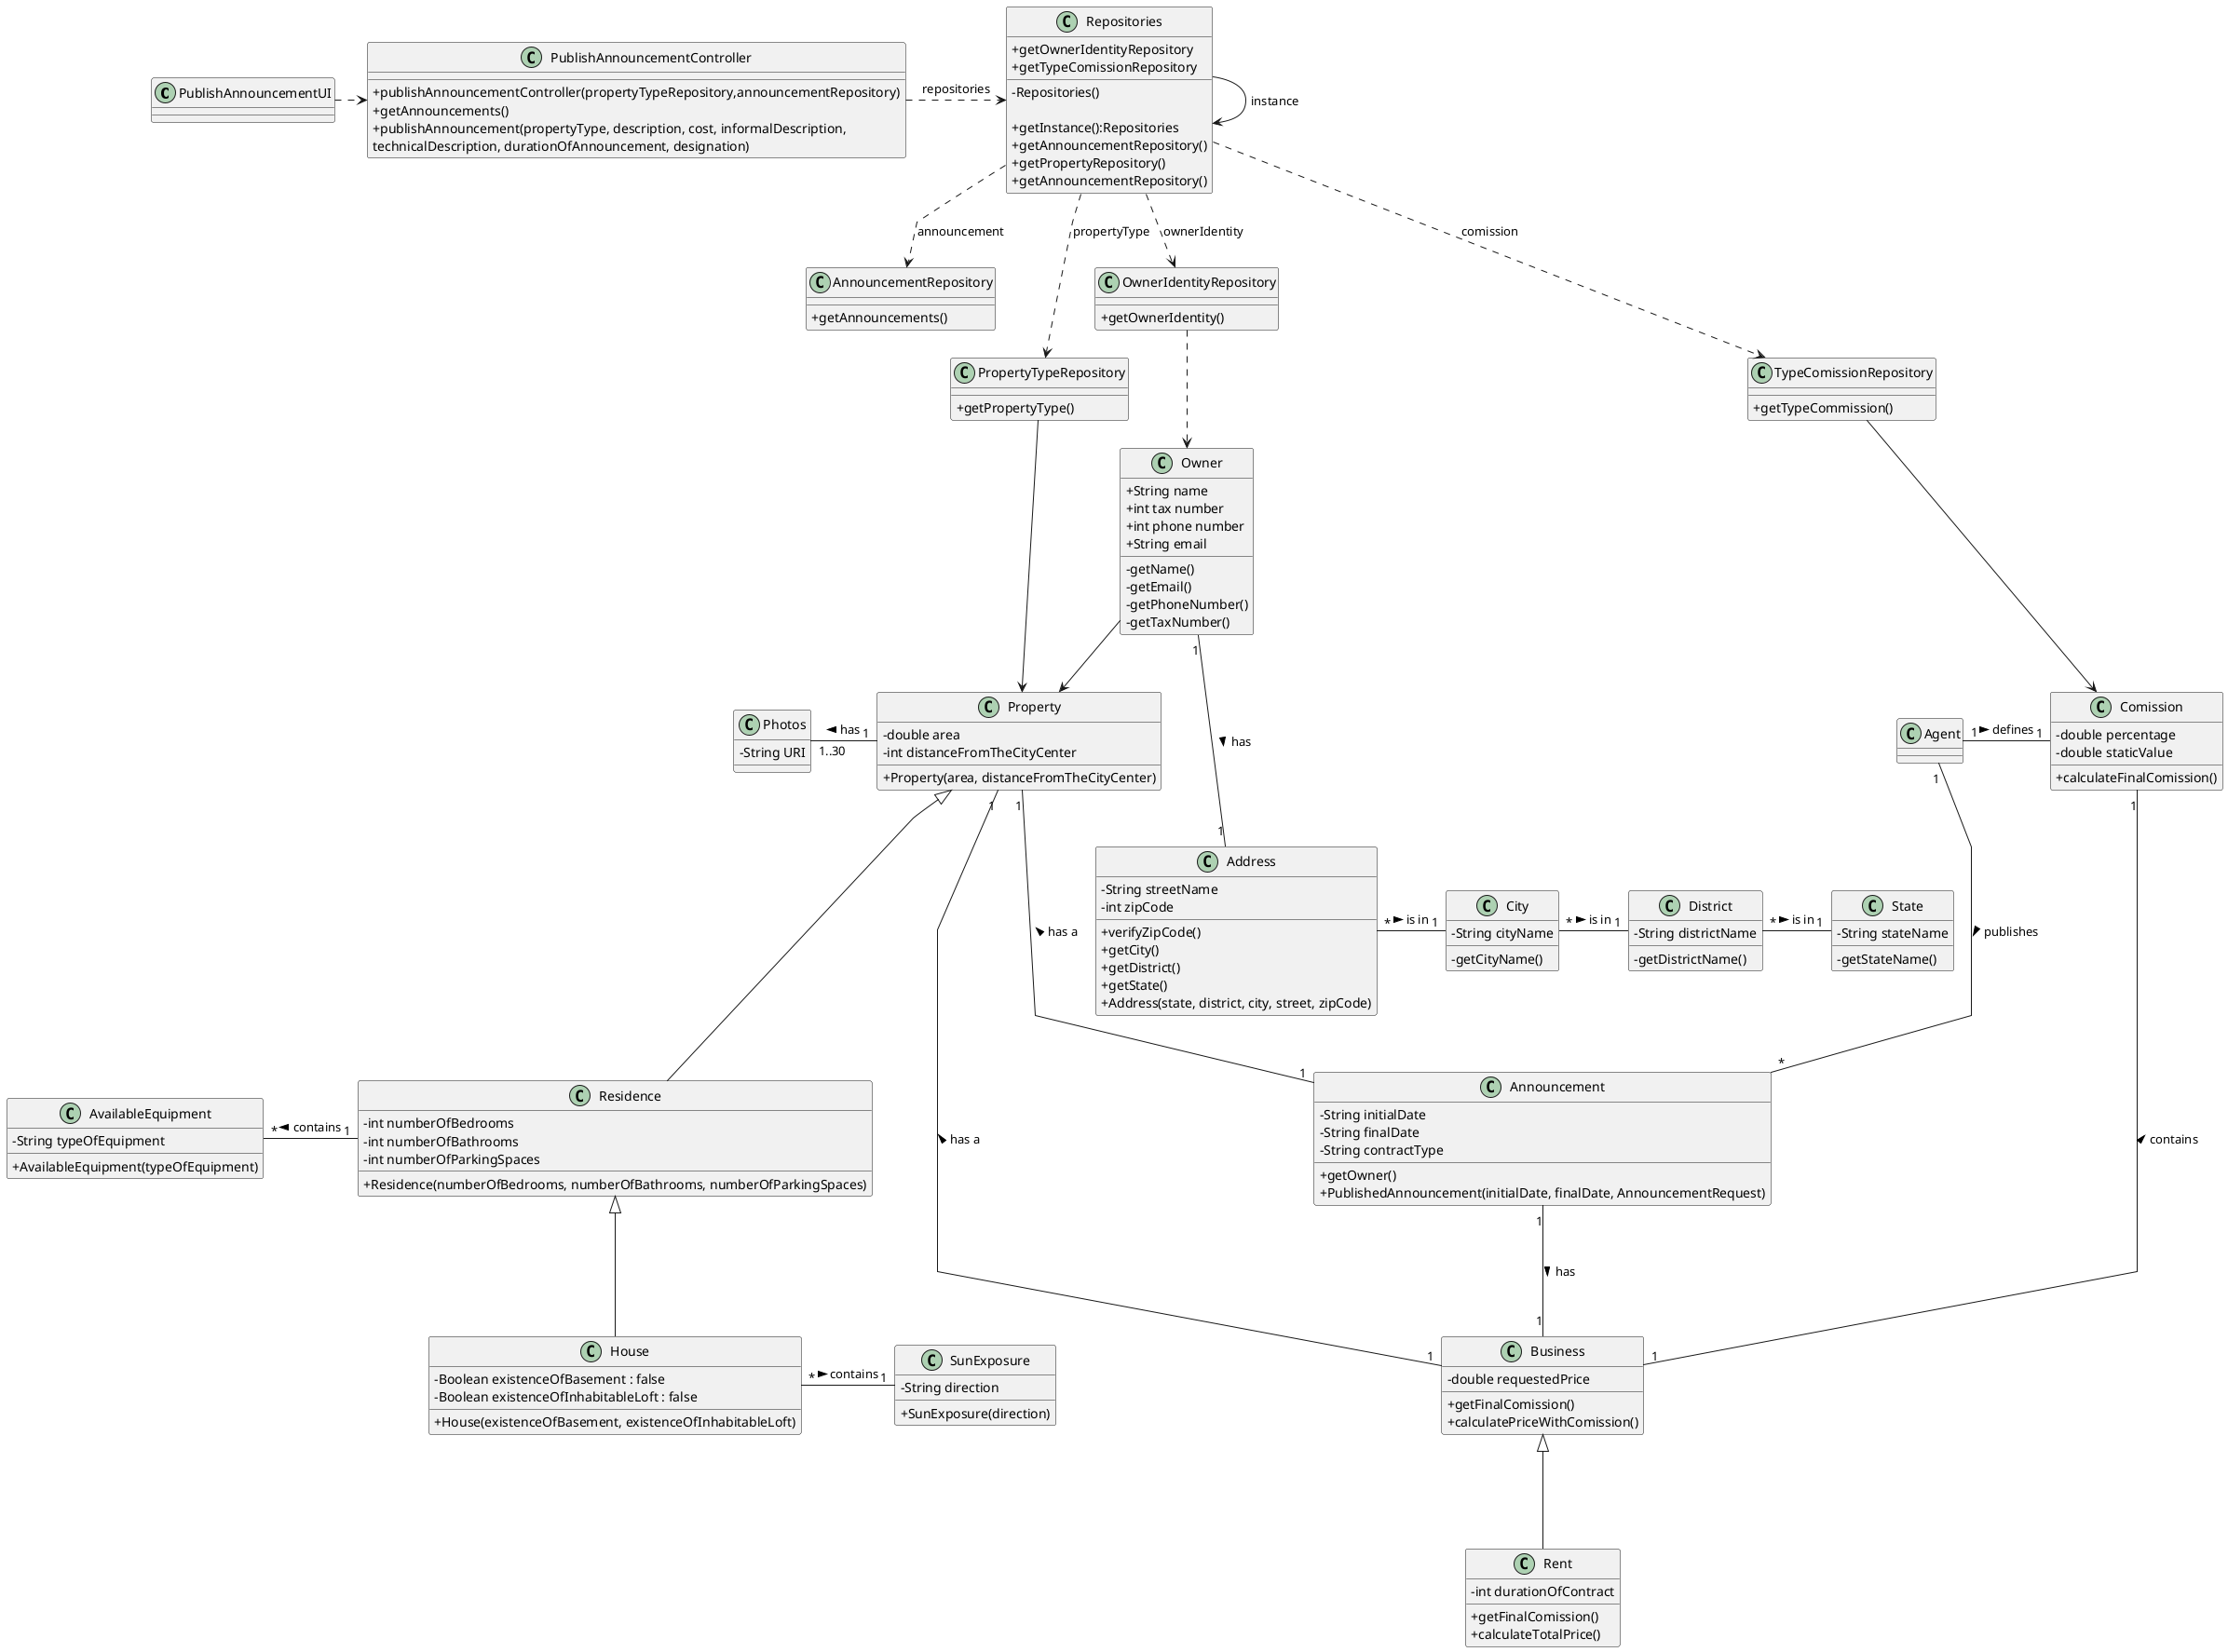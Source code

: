 @startuml
'skinparam monochrome true
skinparam packageStyle rectangle
skinparam shadowing false
skinparam linetype polyline
'skinparam linetype orto

skinparam classAttributeIconSize 0

'left to right direction


class PublishAnnouncementUI


class PublishAnnouncementController {
    + publishAnnouncementController(propertyTypeRepository,announcementRepository)
    + getAnnouncements()
    + publishAnnouncement(propertyType, description, cost, informalDescription,\ntechnicalDescription, durationOfAnnouncement, designation)
}

PublishAnnouncementUI .> PublishAnnouncementController

class Repositories {
-Repositories()

+getInstance():Repositories
+getAnnouncementRepository()
+getPropertyRepository()
+getOwnerIdentityRepository
+getTypeComissionRepository

}

class AnnouncementRepository {
    + getAnnouncements()
}

class PropertyTypeRepository{
    + getPropertyType()
}

class OwnerIdentityRepository{
+getOwnerIdentity()
}

class TypeComissionRepository{
+ getTypeCommission()
}





class Property {
    - double area
    - int distanceFromTheCityCenter

    +Property(area, distanceFromTheCityCenter)
}

class Photos{
    - String URI
}

class House {
    - Boolean existenceOfBasement : false
    - Boolean existenceOfInhabitableLoft : false

    +House(existenceOfBasement, existenceOfInhabitableLoft)
}

class Residence {
 - int numberOfBedrooms
 - int numberOfBathrooms
 - int numberOfParkingSpaces

    +Residence(numberOfBedrooms, numberOfBathrooms, numberOfParkingSpaces)
}

class SunExposure {
    - String direction

    +SunExposure(direction)
}

class AvailableEquipment {
    - String typeOfEquipment

    +AvailableEquipment(typeOfEquipment)
}





class Owner{
+String name
+int tax number
+int phone number
+String email

-getName()
-getEmail()
-getPhoneNumber()
-getTaxNumber()
}

class Address {
    -String streetName
    -int zipCode

    +verifyZipCode()
    +getCity()
    +getDistrict()
    +getState()
    +Address(state, district, city, street, zipCode)

}

class City {
    - String cityName

    -getCityName()
}

class District {
    - String districtName

    -getDistrictName()
}

class State {
    - String stateName

    -getStateName()
}






class Comission{
     - double percentage
     - double staticValue

    + calculateFinalComission()
}


class Rent {
    - int durationOfContract

    +getFinalComission()
    +calculateTotalPrice()
}

class Announcement {
    - String initialDate
    - String finalDate
    - String contractType

    +getOwner()
    +PublishedAnnouncement(initialDate, finalDate, AnnouncementRequest)
}

class Business {
    - double requestedPrice

    +getFinalComission()
    +calculatePriceWithComission()
}

class Repositories
{
    + getAnnouncementRepository()
}



PublishAnnouncementController .> Repositories : repositories
Repositories --> Repositories :instance
Repositories ..> OwnerIdentityRepository : ownerIdentity
Repositories ..> TypeComissionRepository : comission
Repositories ..> AnnouncementRepository : announcement
Repositories ..> PropertyTypeRepository : propertyType



PropertyTypeRepository --> Property
Residence <|-down-- House
Property <|-down-- Residence
Property "1" -left- "1..30" Photos: has >
SunExposure "1" --right- "*" House: contains <
AvailableEquipment "*" -right- "1" Residence: contains <




City "1"-left- "*" Address: is in <
District "1"-left- "*" City: is in <
State "1"-left- "*" District: is in <
Owner "1" --- "1" Address: has >
OwnerIdentityRepository ..> Owner
Owner --> Property



TypeComissionRepository -down-> Comission
Comission "1" -up "1" Agent: defines <
Comission "1" -- "1" Business: contains <
Property "1" - "1" Business: has a <
Announcement "1" --- "1" Business: has >
Announcement "1" --up- "1" Property: has a >
Announcement "*" -up-- "1" Agent: publishes <
Business <|--- Rent


@enduml